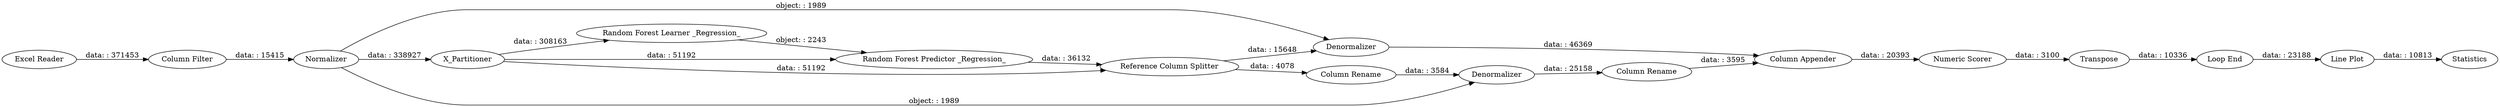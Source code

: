 digraph {
	"-121533534419067864_28" [label=Denormalizer]
	"-121533534419067864_32" [label="Column Appender"]
	"-121533534419067864_34" [label="Excel Reader"]
	"-121533534419067864_82" [label="Random Forest Learner _Regression_"]
	"-121533534419067864_30" [label="Column Rename"]
	"-121533534419067864_29" [label=Denormalizer]
	"-121533534419067864_26" [label=Normalizer]
	"-121533534419067864_23" [label="Column Filter"]
	"-121533534419067864_80" [label=Statistics]
	"-121533534419067864_83" [label="Random Forest Predictor _Regression_"]
	"-121533534419067864_72" [label="Loop End"]
	"-121533534419067864_31" [label="Column Rename"]
	"-121533534419067864_85" [label="Line Plot"]
	"-121533534419067864_81" [label=X_Partitioner]
	"-121533534419067864_33" [label="Numeric Scorer"]
	"-121533534419067864_59" [label=Transpose]
	"-121533534419067864_27" [label="Reference Column Splitter"]
	"-121533534419067864_26" -> "-121533534419067864_81" [label="data: : 338927"]
	"-121533534419067864_26" -> "-121533534419067864_29" [label="object: : 1989"]
	"-121533534419067864_32" -> "-121533534419067864_33" [label="data: : 20393"]
	"-121533534419067864_28" -> "-121533534419067864_32" [label="data: : 46369"]
	"-121533534419067864_83" -> "-121533534419067864_27" [label="data: : 36132"]
	"-121533534419067864_27" -> "-121533534419067864_28" [label="data: : 15648"]
	"-121533534419067864_33" -> "-121533534419067864_59" [label="data: : 3100"]
	"-121533534419067864_82" -> "-121533534419067864_83" [label="object: : 2243"]
	"-121533534419067864_81" -> "-121533534419067864_83" [label="data: : 51192"]
	"-121533534419067864_81" -> "-121533534419067864_82" [label="data: : 308163"]
	"-121533534419067864_59" -> "-121533534419067864_72" [label="data: : 10336"]
	"-121533534419067864_23" -> "-121533534419067864_26" [label="data: : 15415"]
	"-121533534419067864_31" -> "-121533534419067864_32" [label="data: : 3595"]
	"-121533534419067864_85" -> "-121533534419067864_80" [label="data: : 10813"]
	"-121533534419067864_72" -> "-121533534419067864_85" [label="data: : 23188"]
	"-121533534419067864_81" -> "-121533534419067864_27" [label="data: : 51192"]
	"-121533534419067864_26" -> "-121533534419067864_28" [label="object: : 1989"]
	"-121533534419067864_27" -> "-121533534419067864_30" [label="data: : 4078"]
	"-121533534419067864_30" -> "-121533534419067864_29" [label="data: : 3584"]
	"-121533534419067864_34" -> "-121533534419067864_23" [label="data: : 371453"]
	"-121533534419067864_29" -> "-121533534419067864_31" [label="data: : 25158"]
	rankdir=LR
}
